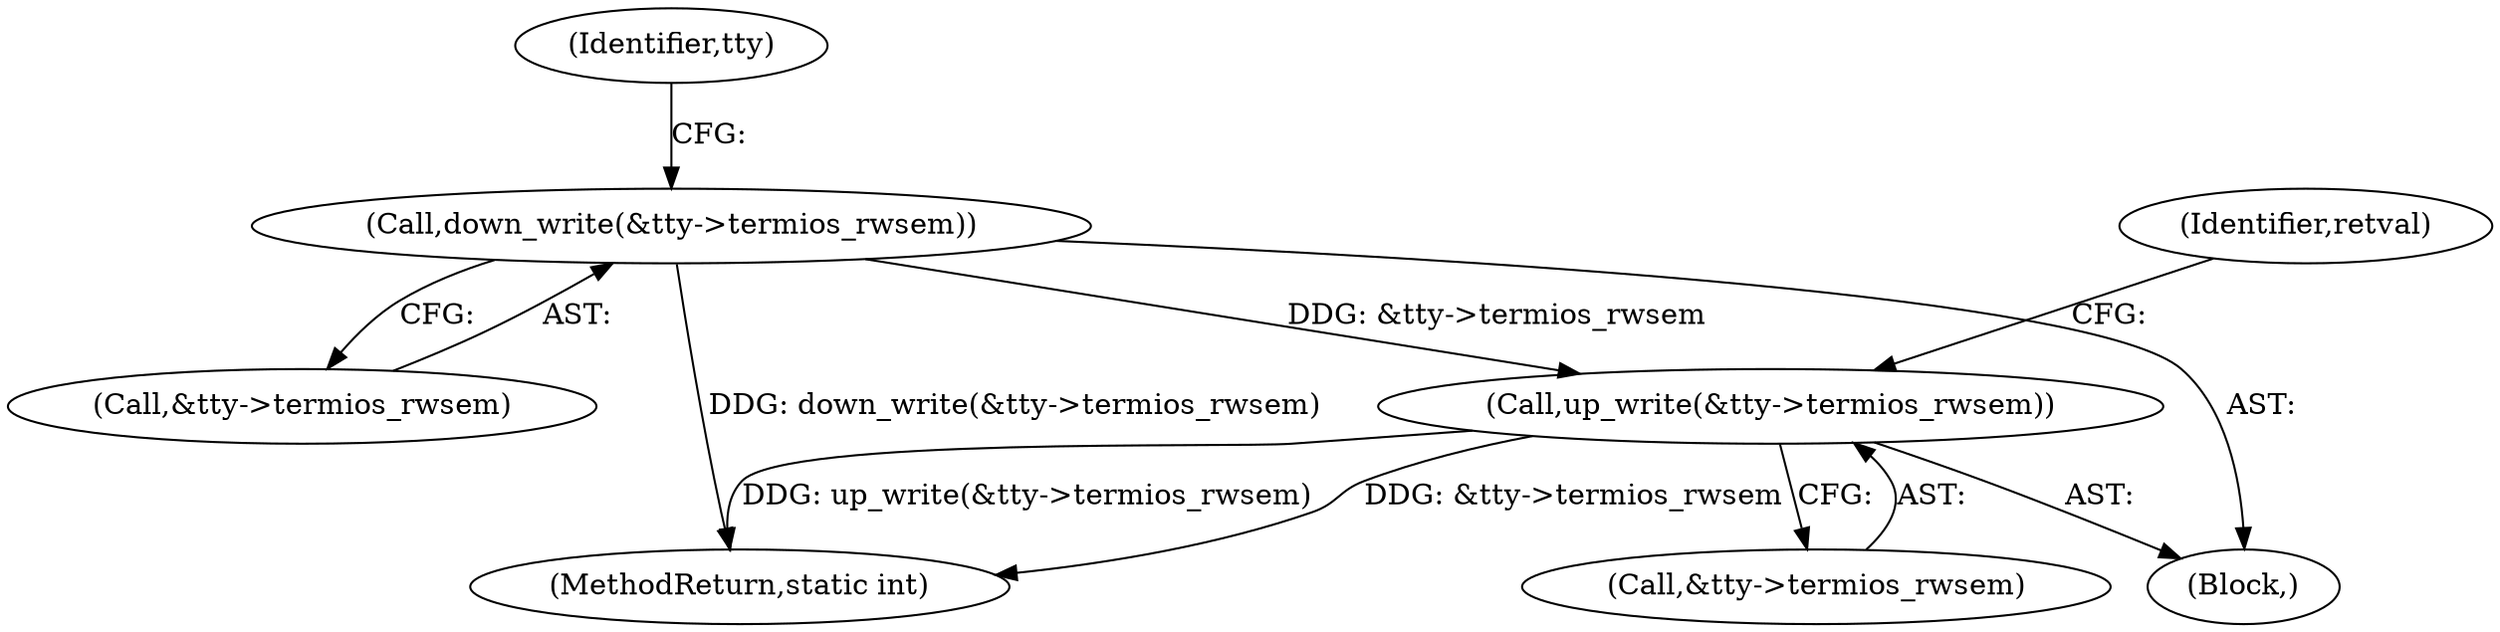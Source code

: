 digraph "0_linux_966031f340185eddd05affcf72b740549f056348@API" {
"1000142" [label="(Call,up_write(&tty->termios_rwsem))"];
"1000125" [label="(Call,down_write(&tty->termios_rwsem))"];
"1000115" [label="(Block,)"];
"1000142" [label="(Call,up_write(&tty->termios_rwsem))"];
"1000143" [label="(Call,&tty->termios_rwsem)"];
"1000160" [label="(MethodReturn,static int)"];
"1000149" [label="(Identifier,retval)"];
"1000125" [label="(Call,down_write(&tty->termios_rwsem))"];
"1000126" [label="(Call,&tty->termios_rwsem)"];
"1000132" [label="(Identifier,tty)"];
"1000142" -> "1000115"  [label="AST: "];
"1000142" -> "1000143"  [label="CFG: "];
"1000143" -> "1000142"  [label="AST: "];
"1000149" -> "1000142"  [label="CFG: "];
"1000142" -> "1000160"  [label="DDG: up_write(&tty->termios_rwsem)"];
"1000142" -> "1000160"  [label="DDG: &tty->termios_rwsem"];
"1000125" -> "1000142"  [label="DDG: &tty->termios_rwsem"];
"1000125" -> "1000115"  [label="AST: "];
"1000125" -> "1000126"  [label="CFG: "];
"1000126" -> "1000125"  [label="AST: "];
"1000132" -> "1000125"  [label="CFG: "];
"1000125" -> "1000160"  [label="DDG: down_write(&tty->termios_rwsem)"];
}
